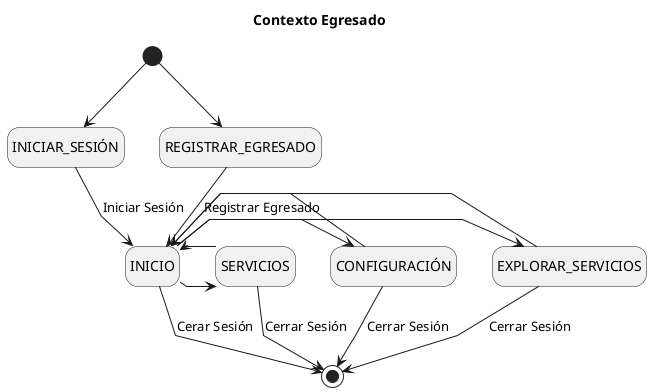 @startuml Contexto
title Contexto Egresado

skinparam {
    NoteBackgroundColor #whiteSmoke
    NoteBorderColor #green
    linetype polyline
}

hide empty description

[*] --> INICIAR_SESIÓN
[*] --> REGISTRAR_EGRESADO
INICIAR_SESIÓN --> INICIO : Iniciar Sesión
REGISTRAR_EGRESADO --> INICIO : Registrar Egresado

INICIO -> EXPLORAR_SERVICIOS
INICIO <- EXPLORAR_SERVICIOS
INICIO -> CONFIGURACIÓN
INICIO <- CONFIGURACIÓN
INICIO -> SERVICIOS
INICIO <- SERVICIOS

CONFIGURACIÓN -> [*] : Cerrar Sesión
EXPLORAR_SERVICIOS -> [*] : Cerrar Sesión
SERVICIOS -> [*] : Cerrar Sesión
INICIO --> [*] : Cerar Sesión

@enduml